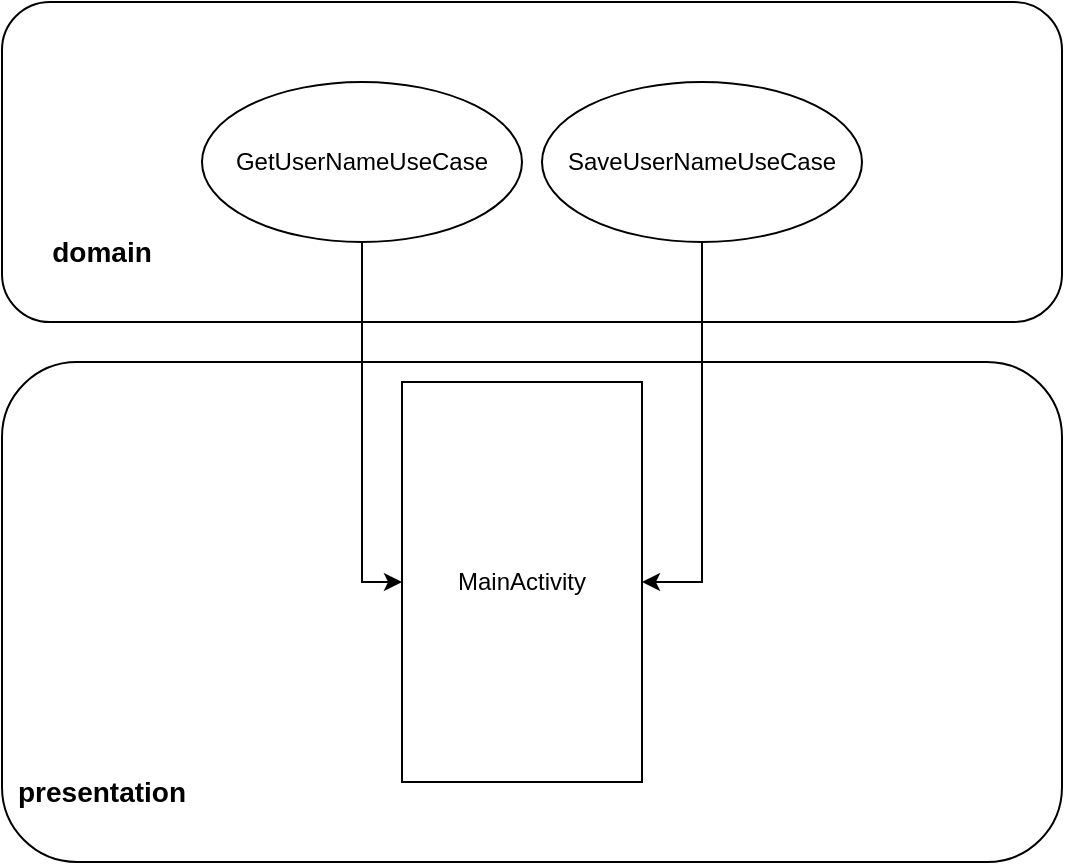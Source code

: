 <mxfile version="20.2.7" type="github">
  <diagram id="T7VliG0jcOkoTlYSBavd" name="Страница 1">
    <mxGraphModel dx="1038" dy="547" grid="1" gridSize="10" guides="1" tooltips="1" connect="1" arrows="1" fold="1" page="1" pageScale="1" pageWidth="827" pageHeight="1169" math="0" shadow="0">
      <root>
        <mxCell id="0" />
        <mxCell id="1" parent="0" />
        <mxCell id="EM_Sd7DyhCy7Pq4Helxj-9" value="" style="rounded=1;whiteSpace=wrap;html=1;align=center;labelPosition=center;verticalLabelPosition=middle;verticalAlign=middle;" vertex="1" parent="1">
          <mxGeometry x="130" y="440" width="530" height="250" as="geometry" />
        </mxCell>
        <mxCell id="EM_Sd7DyhCy7Pq4Helxj-6" value="" style="rounded=1;whiteSpace=wrap;html=1;align=center;labelPosition=center;verticalLabelPosition=middle;verticalAlign=middle;" vertex="1" parent="1">
          <mxGeometry x="130" y="260" width="530" height="160" as="geometry" />
        </mxCell>
        <mxCell id="EM_Sd7DyhCy7Pq4Helxj-12" style="edgeStyle=orthogonalEdgeStyle;rounded=0;orthogonalLoop=1;jettySize=auto;html=1;exitX=0.5;exitY=1;exitDx=0;exitDy=0;entryX=0;entryY=0.5;entryDx=0;entryDy=0;fontSize=14;" edge="1" parent="1" source="EM_Sd7DyhCy7Pq4Helxj-2" target="EM_Sd7DyhCy7Pq4Helxj-5">
          <mxGeometry relative="1" as="geometry" />
        </mxCell>
        <mxCell id="EM_Sd7DyhCy7Pq4Helxj-2" value="GetUserNameUseCase" style="ellipse;whiteSpace=wrap;html=1;" vertex="1" parent="1">
          <mxGeometry x="230" y="300" width="160" height="80" as="geometry" />
        </mxCell>
        <mxCell id="EM_Sd7DyhCy7Pq4Helxj-14" style="edgeStyle=orthogonalEdgeStyle;rounded=0;orthogonalLoop=1;jettySize=auto;html=1;exitX=0.5;exitY=1;exitDx=0;exitDy=0;entryX=1;entryY=0.5;entryDx=0;entryDy=0;fontSize=14;" edge="1" parent="1" source="EM_Sd7DyhCy7Pq4Helxj-4" target="EM_Sd7DyhCy7Pq4Helxj-5">
          <mxGeometry relative="1" as="geometry" />
        </mxCell>
        <mxCell id="EM_Sd7DyhCy7Pq4Helxj-4" value="SaveUserNameUseCase" style="ellipse;whiteSpace=wrap;html=1;" vertex="1" parent="1">
          <mxGeometry x="400" y="300" width="160" height="80" as="geometry" />
        </mxCell>
        <mxCell id="EM_Sd7DyhCy7Pq4Helxj-5" value="MainActivity" style="rounded=0;whiteSpace=wrap;html=1;" vertex="1" parent="1">
          <mxGeometry x="330" y="450" width="120" height="200" as="geometry" />
        </mxCell>
        <mxCell id="EM_Sd7DyhCy7Pq4Helxj-7" value="domain" style="text;html=1;strokeColor=none;fillColor=none;align=center;verticalAlign=middle;whiteSpace=wrap;rounded=0;fontStyle=1;fontSize=14;" vertex="1" parent="1">
          <mxGeometry x="150" y="370" width="60" height="30" as="geometry" />
        </mxCell>
        <mxCell id="EM_Sd7DyhCy7Pq4Helxj-10" value="presentation" style="text;html=1;strokeColor=none;fillColor=none;align=center;verticalAlign=middle;whiteSpace=wrap;rounded=0;fontStyle=1;fontSize=14;" vertex="1" parent="1">
          <mxGeometry x="150" y="640" width="60" height="30" as="geometry" />
        </mxCell>
      </root>
    </mxGraphModel>
  </diagram>
</mxfile>
